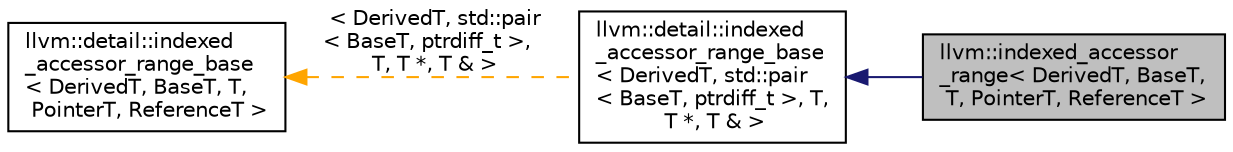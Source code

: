 digraph "llvm::indexed_accessor_range&lt; DerivedT, BaseT, T, PointerT, ReferenceT &gt;"
{
 // LATEX_PDF_SIZE
  bgcolor="transparent";
  edge [fontname="Helvetica",fontsize="10",labelfontname="Helvetica",labelfontsize="10"];
  node [fontname="Helvetica",fontsize="10",shape=record];
  rankdir="LR";
  Node1 [label="llvm::indexed_accessor\l_range\< DerivedT, BaseT,\l T, PointerT, ReferenceT \>",height=0.2,width=0.4,color="black", fillcolor="grey75", style="filled", fontcolor="black",tooltip="This class provides an implementation of a range of indexed_accessor_iterators where the base is not ..."];
  Node2 -> Node1 [dir="back",color="midnightblue",fontsize="10",style="solid",fontname="Helvetica"];
  Node2 [label="llvm::detail::indexed\l_accessor_range_base\l\< DerivedT, std::pair\l\< BaseT, ptrdiff_t \>, T,\l T *, T & \>",height=0.2,width=0.4,color="black",URL="$classllvm_1_1detail_1_1indexed__accessor__range__base.html",tooltip=" "];
  Node3 -> Node2 [dir="back",color="orange",fontsize="10",style="dashed",label=" \< DerivedT, std::pair\l\< BaseT, ptrdiff_t \>,\l T, T *, T & \>" ,fontname="Helvetica"];
  Node3 [label="llvm::detail::indexed\l_accessor_range_base\l\< DerivedT, BaseT, T,\l PointerT, ReferenceT \>",height=0.2,width=0.4,color="black",URL="$classllvm_1_1detail_1_1indexed__accessor__range__base.html",tooltip="The class represents the base of a range of indexed_accessor_iterators."];
}
